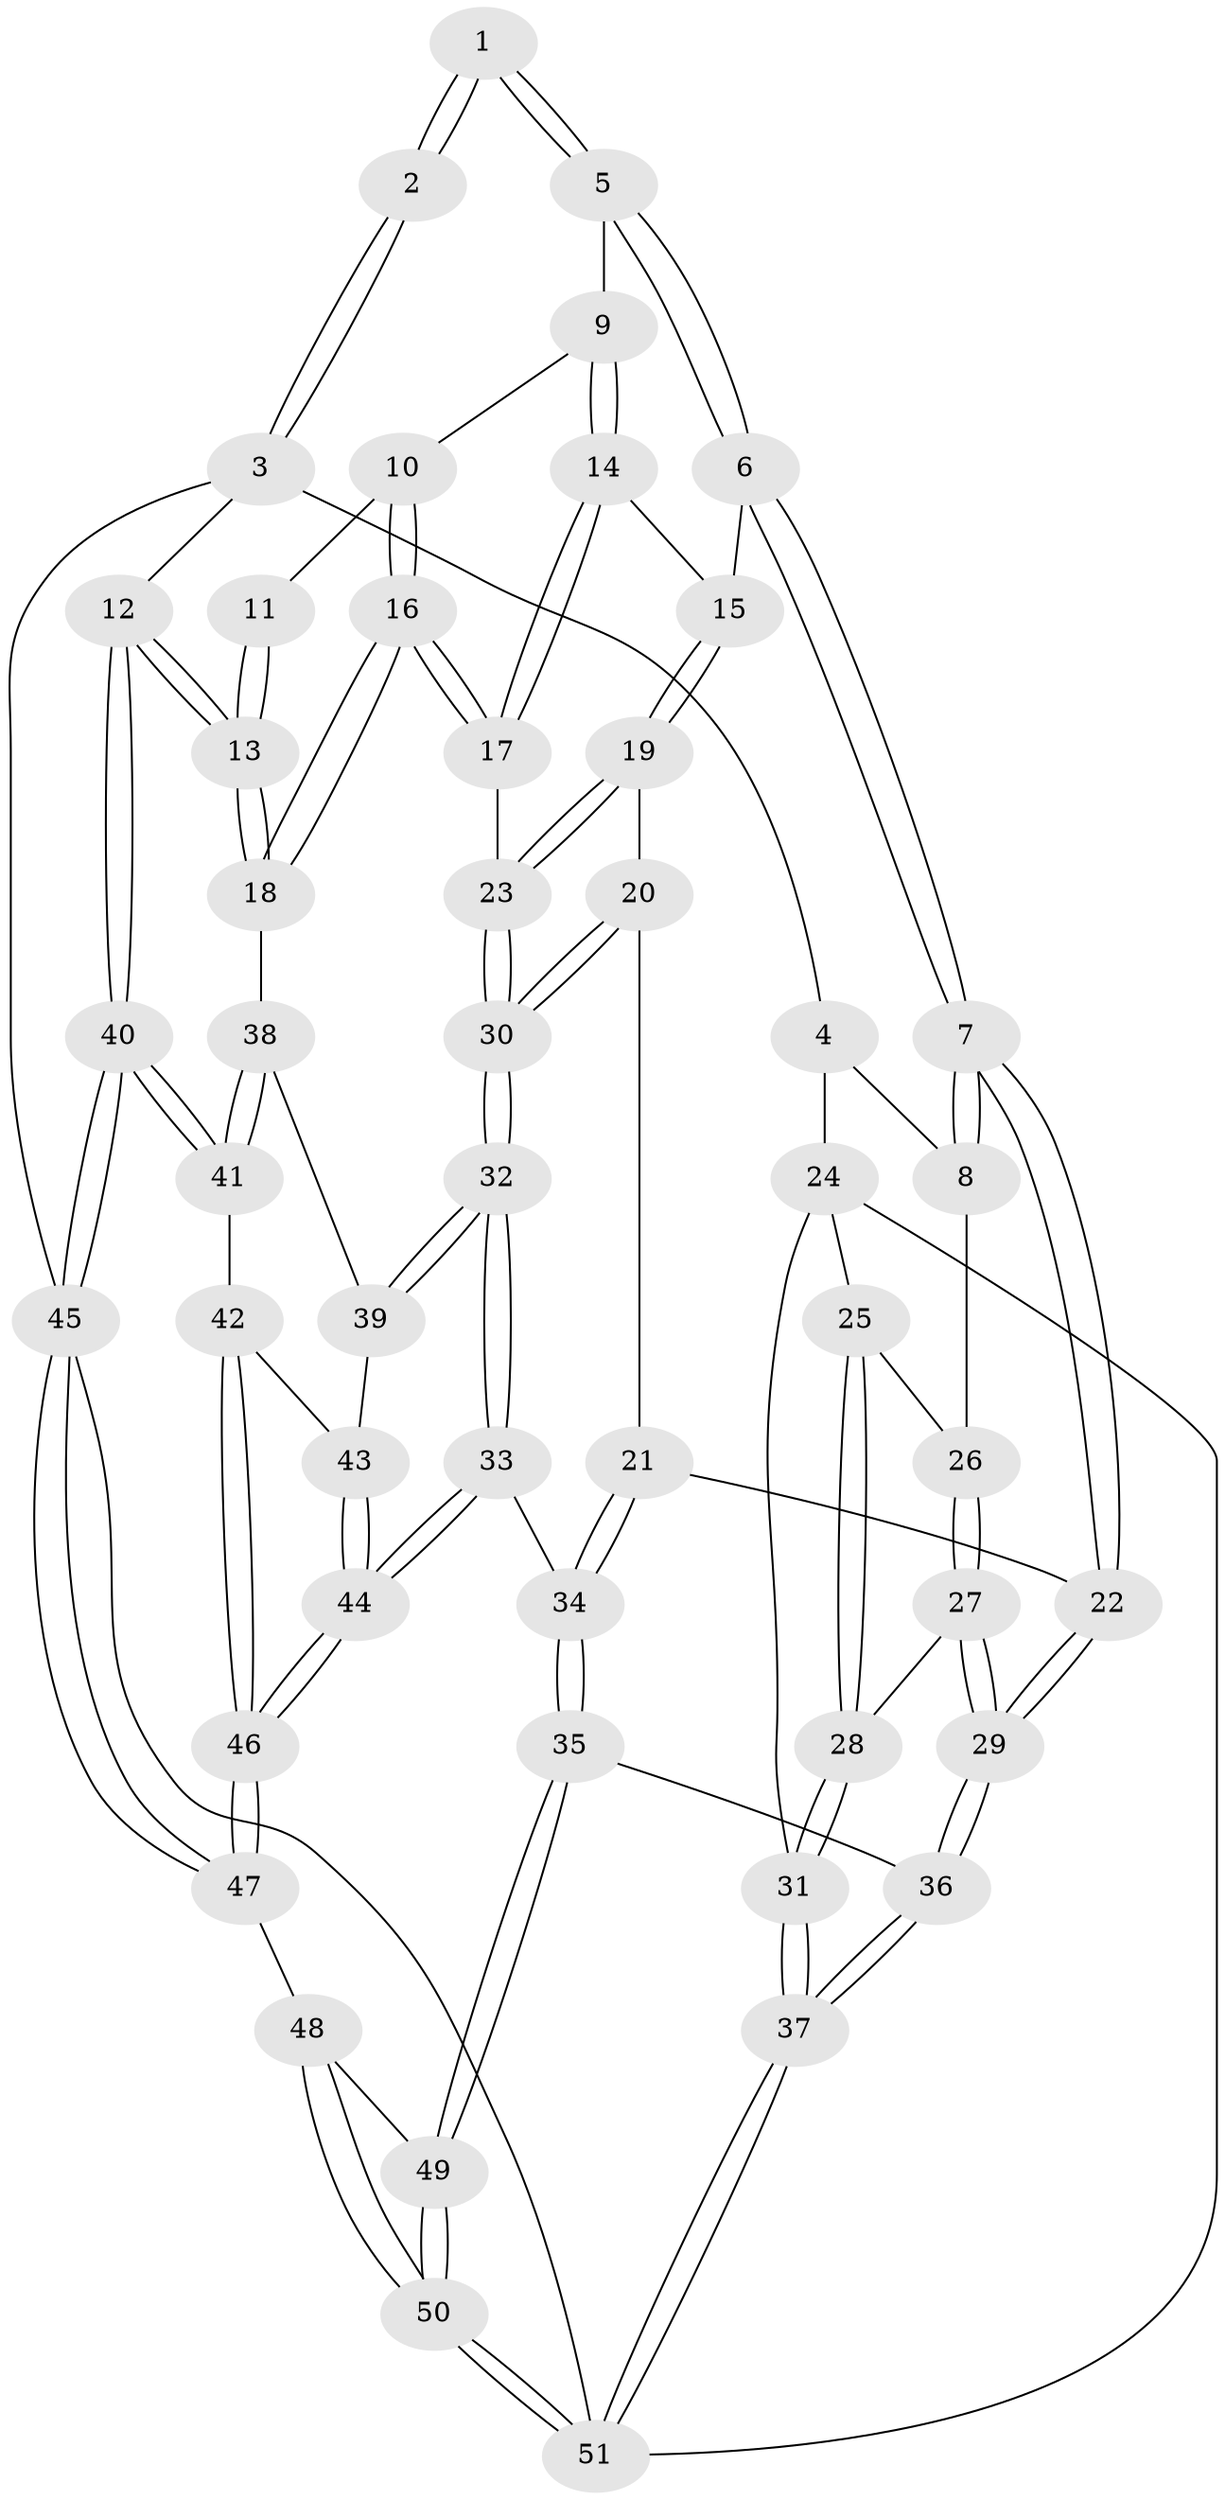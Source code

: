 // Generated by graph-tools (version 1.1) at 2025/03/03/09/25 03:03:17]
// undirected, 51 vertices, 124 edges
graph export_dot {
graph [start="1"]
  node [color=gray90,style=filled];
  1 [pos="+0.4775061121750025+0"];
  2 [pos="+1+0"];
  3 [pos="+1+0"];
  4 [pos="+0.35392637736403304+0"];
  5 [pos="+0.6402638078413841+0.15845616038285668"];
  6 [pos="+0.5662619652505864+0.29895207584979633"];
  7 [pos="+0.37411637864524394+0.37643274682929534"];
  8 [pos="+0.24420091464141064+0.20961364631703286"];
  9 [pos="+0.7235190645265644+0.19850704227328705"];
  10 [pos="+0.7976097956794278+0.20226413139311197"];
  11 [pos="+0.8638286901635684+0.1543164056102742"];
  12 [pos="+1+0.4676795749650555"];
  13 [pos="+1+0.45481500116562307"];
  14 [pos="+0.6867031645025731+0.3712720175281668"];
  15 [pos="+0.6120152471653288+0.3529571530028757"];
  16 [pos="+0.8838382155465097+0.4566078143676055"];
  17 [pos="+0.7435692654621002+0.474764691716484"];
  18 [pos="+0.888553319054801+0.4584770268509417"];
  19 [pos="+0.5736553636413916+0.4351823836101737"];
  20 [pos="+0.5018544297099838+0.45417743934109917"];
  21 [pos="+0.40022983037263593+0.4154344329703415"];
  22 [pos="+0.38130607010313494+0.40257558331371784"];
  23 [pos="+0.7307275177234419+0.4849831878379797"];
  24 [pos="+0+0.27075093227731306"];
  25 [pos="+0.03342468962595672+0.2738257691935456"];
  26 [pos="+0.11158986746699327+0.26998084342421375"];
  27 [pos="+0.12740327568321838+0.5063627098704904"];
  28 [pos="+0.027094810247890865+0.5429306985291049"];
  29 [pos="+0.24838292572544454+0.6717597698388131"];
  30 [pos="+0.6303000309239568+0.6424673920743648"];
  31 [pos="+0+0.6800410805604545"];
  32 [pos="+0.6196463379835926+0.6973010946595922"];
  33 [pos="+0.5995620857457974+0.7296271254556645"];
  34 [pos="+0.5341501552214576+0.741221247136907"];
  35 [pos="+0.47323702257136646+0.7657274441404364"];
  36 [pos="+0.24785210707168148+0.696698569868073"];
  37 [pos="+0+1"];
  38 [pos="+0.850456729315091+0.6376559066461864"];
  39 [pos="+0.8388961233764254+0.6694764089118957"];
  40 [pos="+1+0.6379254298393109"];
  41 [pos="+1+0.6791674251058457"];
  42 [pos="+0.9725165787946662+0.742966428061875"];
  43 [pos="+0.8540446073984943+0.6907501348604476"];
  44 [pos="+0.7815758968431469+0.9579314329409864"];
  45 [pos="+1+1"];
  46 [pos="+0.8024393505585146+0.996048169744357"];
  47 [pos="+0.8380320472072674+1"];
  48 [pos="+0.643050842245907+1"];
  49 [pos="+0.46785423966059236+0.7983213214373092"];
  50 [pos="+0.30455333261953277+1"];
  51 [pos="+0+1"];
  1 -- 2;
  1 -- 2;
  1 -- 5;
  1 -- 5;
  2 -- 3;
  2 -- 3;
  3 -- 4;
  3 -- 12;
  3 -- 45;
  4 -- 8;
  4 -- 24;
  5 -- 6;
  5 -- 6;
  5 -- 9;
  6 -- 7;
  6 -- 7;
  6 -- 15;
  7 -- 8;
  7 -- 8;
  7 -- 22;
  7 -- 22;
  8 -- 26;
  9 -- 10;
  9 -- 14;
  9 -- 14;
  10 -- 11;
  10 -- 16;
  10 -- 16;
  11 -- 13;
  11 -- 13;
  12 -- 13;
  12 -- 13;
  12 -- 40;
  12 -- 40;
  13 -- 18;
  13 -- 18;
  14 -- 15;
  14 -- 17;
  14 -- 17;
  15 -- 19;
  15 -- 19;
  16 -- 17;
  16 -- 17;
  16 -- 18;
  16 -- 18;
  17 -- 23;
  18 -- 38;
  19 -- 20;
  19 -- 23;
  19 -- 23;
  20 -- 21;
  20 -- 30;
  20 -- 30;
  21 -- 22;
  21 -- 34;
  21 -- 34;
  22 -- 29;
  22 -- 29;
  23 -- 30;
  23 -- 30;
  24 -- 25;
  24 -- 31;
  24 -- 51;
  25 -- 26;
  25 -- 28;
  25 -- 28;
  26 -- 27;
  26 -- 27;
  27 -- 28;
  27 -- 29;
  27 -- 29;
  28 -- 31;
  28 -- 31;
  29 -- 36;
  29 -- 36;
  30 -- 32;
  30 -- 32;
  31 -- 37;
  31 -- 37;
  32 -- 33;
  32 -- 33;
  32 -- 39;
  32 -- 39;
  33 -- 34;
  33 -- 44;
  33 -- 44;
  34 -- 35;
  34 -- 35;
  35 -- 36;
  35 -- 49;
  35 -- 49;
  36 -- 37;
  36 -- 37;
  37 -- 51;
  37 -- 51;
  38 -- 39;
  38 -- 41;
  38 -- 41;
  39 -- 43;
  40 -- 41;
  40 -- 41;
  40 -- 45;
  40 -- 45;
  41 -- 42;
  42 -- 43;
  42 -- 46;
  42 -- 46;
  43 -- 44;
  43 -- 44;
  44 -- 46;
  44 -- 46;
  45 -- 47;
  45 -- 47;
  45 -- 51;
  46 -- 47;
  46 -- 47;
  47 -- 48;
  48 -- 49;
  48 -- 50;
  48 -- 50;
  49 -- 50;
  49 -- 50;
  50 -- 51;
  50 -- 51;
}

